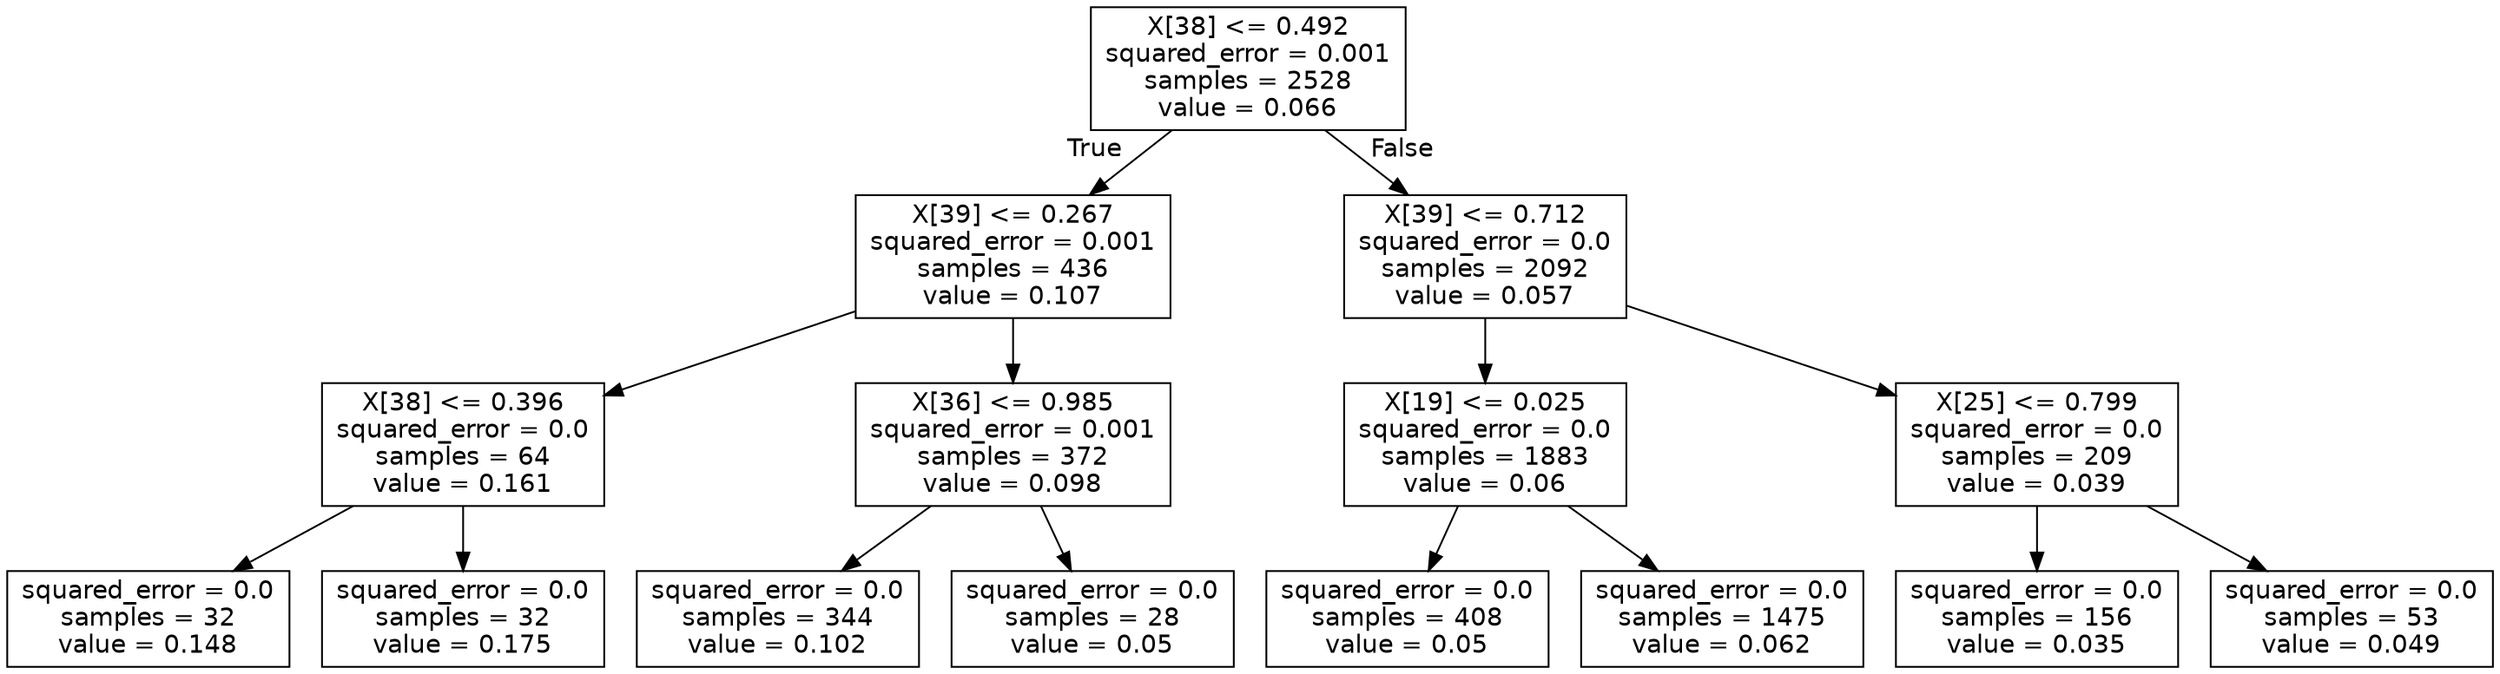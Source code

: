 digraph Tree {
node [shape=box, fontname="helvetica"] ;
edge [fontname="helvetica"] ;
0 [label="X[38] <= 0.492\nsquared_error = 0.001\nsamples = 2528\nvalue = 0.066"] ;
1 [label="X[39] <= 0.267\nsquared_error = 0.001\nsamples = 436\nvalue = 0.107"] ;
0 -> 1 [labeldistance=2.5, labelangle=45, headlabel="True"] ;
2 [label="X[38] <= 0.396\nsquared_error = 0.0\nsamples = 64\nvalue = 0.161"] ;
1 -> 2 ;
3 [label="squared_error = 0.0\nsamples = 32\nvalue = 0.148"] ;
2 -> 3 ;
4 [label="squared_error = 0.0\nsamples = 32\nvalue = 0.175"] ;
2 -> 4 ;
5 [label="X[36] <= 0.985\nsquared_error = 0.001\nsamples = 372\nvalue = 0.098"] ;
1 -> 5 ;
6 [label="squared_error = 0.0\nsamples = 344\nvalue = 0.102"] ;
5 -> 6 ;
7 [label="squared_error = 0.0\nsamples = 28\nvalue = 0.05"] ;
5 -> 7 ;
8 [label="X[39] <= 0.712\nsquared_error = 0.0\nsamples = 2092\nvalue = 0.057"] ;
0 -> 8 [labeldistance=2.5, labelangle=-45, headlabel="False"] ;
9 [label="X[19] <= 0.025\nsquared_error = 0.0\nsamples = 1883\nvalue = 0.06"] ;
8 -> 9 ;
10 [label="squared_error = 0.0\nsamples = 408\nvalue = 0.05"] ;
9 -> 10 ;
11 [label="squared_error = 0.0\nsamples = 1475\nvalue = 0.062"] ;
9 -> 11 ;
12 [label="X[25] <= 0.799\nsquared_error = 0.0\nsamples = 209\nvalue = 0.039"] ;
8 -> 12 ;
13 [label="squared_error = 0.0\nsamples = 156\nvalue = 0.035"] ;
12 -> 13 ;
14 [label="squared_error = 0.0\nsamples = 53\nvalue = 0.049"] ;
12 -> 14 ;
}